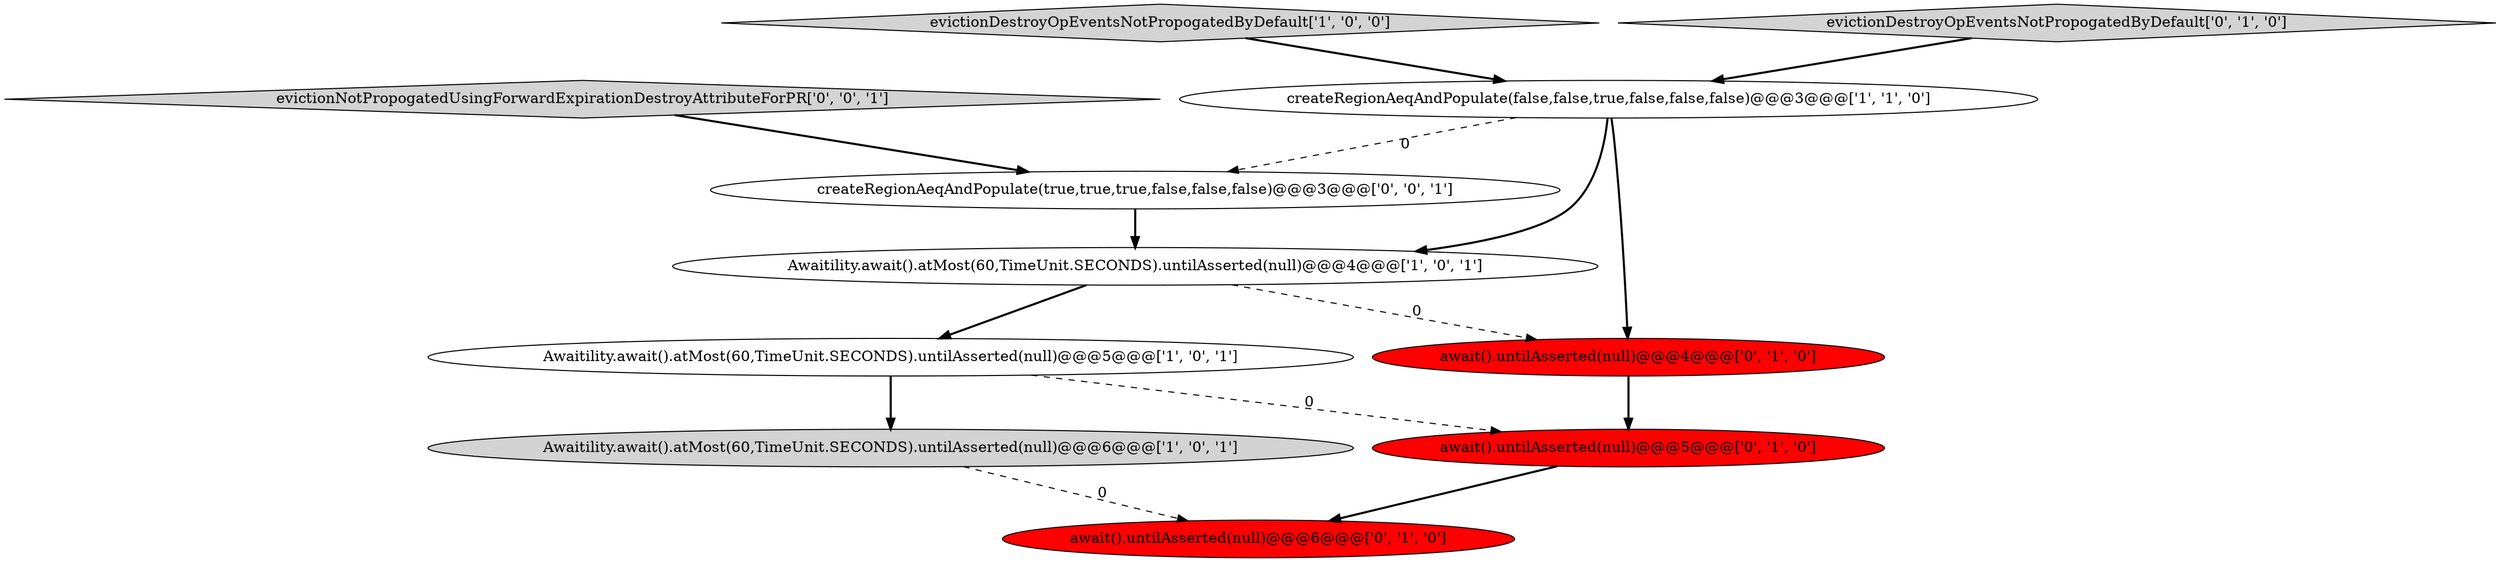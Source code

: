 digraph {
7 [style = filled, label = "await().untilAsserted(null)@@@6@@@['0', '1', '0']", fillcolor = red, shape = ellipse image = "AAA1AAABBB2BBB"];
1 [style = filled, label = "evictionDestroyOpEventsNotPropogatedByDefault['1', '0', '0']", fillcolor = lightgray, shape = diamond image = "AAA0AAABBB1BBB"];
4 [style = filled, label = "Awaitility.await().atMost(60,TimeUnit.SECONDS).untilAsserted(null)@@@6@@@['1', '0', '1']", fillcolor = lightgray, shape = ellipse image = "AAA0AAABBB1BBB"];
6 [style = filled, label = "await().untilAsserted(null)@@@5@@@['0', '1', '0']", fillcolor = red, shape = ellipse image = "AAA1AAABBB2BBB"];
9 [style = filled, label = "createRegionAeqAndPopulate(true,true,true,false,false,false)@@@3@@@['0', '0', '1']", fillcolor = white, shape = ellipse image = "AAA0AAABBB3BBB"];
5 [style = filled, label = "evictionDestroyOpEventsNotPropogatedByDefault['0', '1', '0']", fillcolor = lightgray, shape = diamond image = "AAA0AAABBB2BBB"];
10 [style = filled, label = "evictionNotPropogatedUsingForwardExpirationDestroyAttributeForPR['0', '0', '1']", fillcolor = lightgray, shape = diamond image = "AAA0AAABBB3BBB"];
2 [style = filled, label = "Awaitility.await().atMost(60,TimeUnit.SECONDS).untilAsserted(null)@@@5@@@['1', '0', '1']", fillcolor = white, shape = ellipse image = "AAA0AAABBB1BBB"];
0 [style = filled, label = "createRegionAeqAndPopulate(false,false,true,false,false,false)@@@3@@@['1', '1', '0']", fillcolor = white, shape = ellipse image = "AAA0AAABBB1BBB"];
3 [style = filled, label = "Awaitility.await().atMost(60,TimeUnit.SECONDS).untilAsserted(null)@@@4@@@['1', '0', '1']", fillcolor = white, shape = ellipse image = "AAA0AAABBB1BBB"];
8 [style = filled, label = "await().untilAsserted(null)@@@4@@@['0', '1', '0']", fillcolor = red, shape = ellipse image = "AAA1AAABBB2BBB"];
0->3 [style = bold, label=""];
9->3 [style = bold, label=""];
3->8 [style = dashed, label="0"];
10->9 [style = bold, label=""];
8->6 [style = bold, label=""];
1->0 [style = bold, label=""];
0->9 [style = dashed, label="0"];
3->2 [style = bold, label=""];
6->7 [style = bold, label=""];
5->0 [style = bold, label=""];
2->4 [style = bold, label=""];
4->7 [style = dashed, label="0"];
0->8 [style = bold, label=""];
2->6 [style = dashed, label="0"];
}
